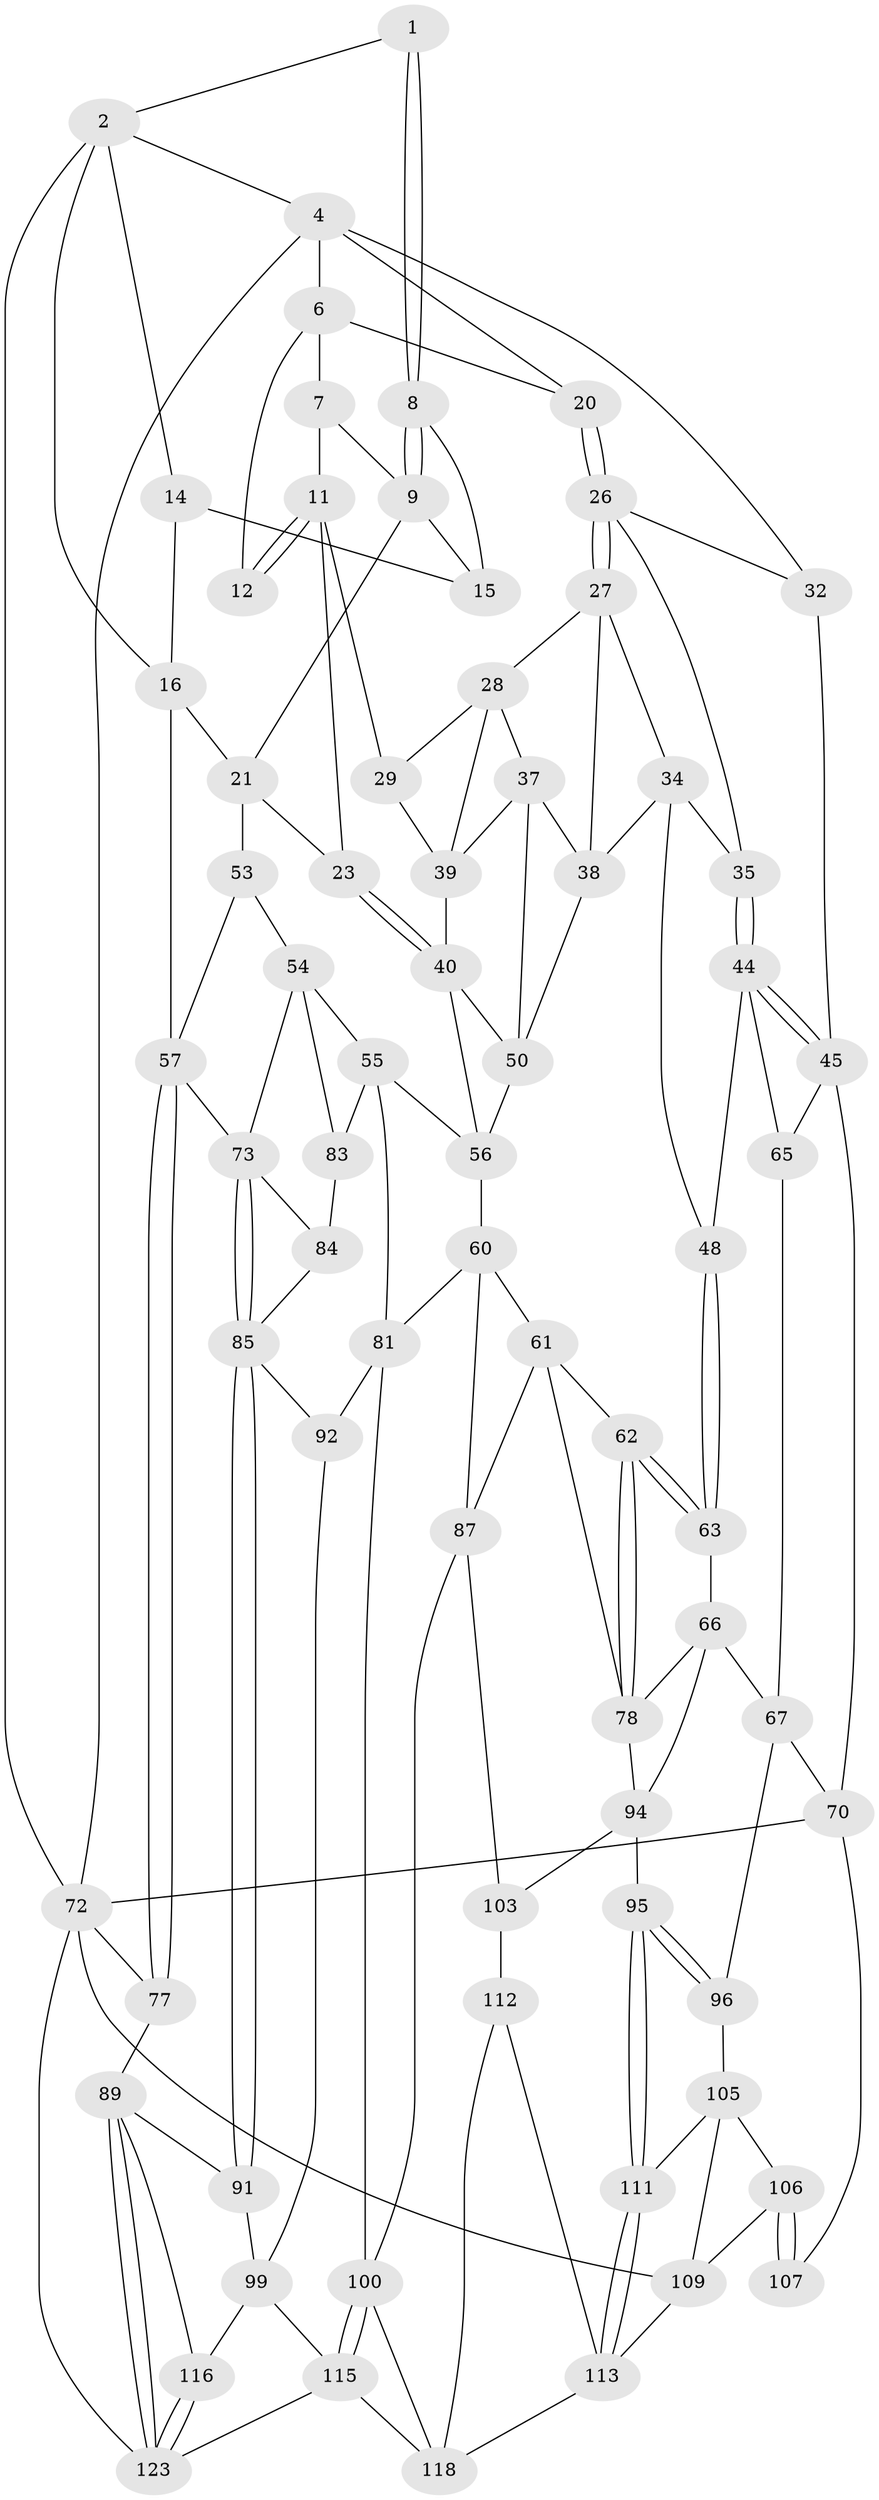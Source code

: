 // original degree distribution, {3: 0.04032258064516129, 4: 0.1935483870967742, 6: 0.22580645161290322, 5: 0.5403225806451613}
// Generated by graph-tools (version 1.1) at 2025/11/02/27/25 16:11:58]
// undirected, 72 vertices, 151 edges
graph export_dot {
graph [start="1"]
  node [color=gray90,style=filled];
  1 [pos="+0.7555149154413316+0"];
  2 [pos="+1+0",super="+3"];
  4 [pos="+0+0",super="+5"];
  6 [pos="+0.5422029627237577+0",super="+13"];
  7 [pos="+0.5605437435194875+0",super="+10"];
  8 [pos="+0.7845234746923353+0.03859893689852647"];
  9 [pos="+0.7391751694426119+0.09306967988443117",super="+19"];
  11 [pos="+0.6496853238334298+0.15001153203422618",super="+24"];
  12 [pos="+0.6373227621435115+0.14658833981360758"];
  14 [pos="+0.8899064629594536+0.03550688939425419",super="+17"];
  15 [pos="+0.8381016575696918+0.05633424525943625",super="+18"];
  16 [pos="+1+0.1378124539235525",super="+25"];
  20 [pos="+0.3946975920255887+0.15079163848271385"];
  21 [pos="+0.8219094013780025+0.3137259712413634",super="+22"];
  23 [pos="+0.7429908710995794+0.320593555222322"];
  26 [pos="+0.3922847129745917+0.1646233795241651",super="+31"];
  27 [pos="+0.3952265771287435+0.1737291640462934",super="+33"];
  28 [pos="+0.42326148993408397+0.19946400926409985",super="+36"];
  29 [pos="+0.5887201858802484+0.18148292414046707",super="+30"];
  32 [pos="+0+0"];
  34 [pos="+0.27436647388652086+0.29786796496589063",super="+43"];
  35 [pos="+0.258356405532734+0.29272753976964455"];
  37 [pos="+0.45284013107854254+0.31558768135397713",super="+47"];
  38 [pos="+0.34604356279910076+0.31770901460564566",super="+42"];
  39 [pos="+0.5628406137503786+0.27844443054945983",super="+41"];
  40 [pos="+0.6134807819063086+0.4135721632987402",super="+51"];
  44 [pos="+0.13759749725705464+0.2925833889820542",super="+49"];
  45 [pos="+0+0.23890213111510628",super="+46"];
  48 [pos="+0.26686210073994354+0.4420304911562979"];
  50 [pos="+0.4262272763406588+0.4248534453728853",super="+52"];
  53 [pos="+0.8015030120329741+0.3798910046342057"];
  54 [pos="+0.7384781780457601+0.5147976439688791",super="+75"];
  55 [pos="+0.6256410477636405+0.5237822023959698",super="+80"];
  56 [pos="+0.6158384768012132+0.5097552177953097",super="+59"];
  57 [pos="+1+0.6366525348134604",super="+58"];
  60 [pos="+0.436805202214029+0.5522193048238099",super="+82"];
  61 [pos="+0.3518818451675278+0.5887150940462139",super="+88"];
  62 [pos="+0.27232443928154226+0.5947178924058909"];
  63 [pos="+0.2635612706080049+0.5314714373898516",super="+64"];
  65 [pos="+0.12831027169913345+0.4426877523495006",super="+68"];
  66 [pos="+0.1260408184161008+0.6022528315917176",super="+79"];
  67 [pos="+0.10232082746890346+0.6029907568659041",super="+69"];
  70 [pos="+0+0.608708199618267",super="+71"];
  72 [pos="+0+1",super="+76"];
  73 [pos="+0.7981076220176352+0.5915667280508623",super="+74"];
  77 [pos="+1+0.7563169083194461"];
  78 [pos="+0.26092054857626207+0.6077554182949422",super="+97"];
  81 [pos="+0.5812273437390658+0.6575212109129583",super="+93"];
  83 [pos="+0.6248618520272649+0.6093993330453612"];
  84 [pos="+0.682191365054018+0.6387480786453409"];
  85 [pos="+0.7785968013071093+0.6765377295103763",super="+86"];
  87 [pos="+0.45883495550189907+0.6979353972389618",super="+102"];
  89 [pos="+1+0.7824328716454179",super="+90"];
  91 [pos="+0.8569093197579513+0.782740610507337"];
  92 [pos="+0.685012529332669+0.7460258719223785"];
  94 [pos="+0.24781215981263827+0.7113366941727963",super="+98"];
  95 [pos="+0.19989366712281237+0.7503892980157378"];
  96 [pos="+0.06102459742592192+0.6621580104318573"];
  99 [pos="+0.7542164800672168+0.790577192009662",super="+114"];
  100 [pos="+0.5692021687965781+0.8471199661721052",super="+101"];
  103 [pos="+0.42440080009596987+0.8499306866128991",super="+104"];
  105 [pos="+0.0726353657422012+0.74284504246866",super="+108"];
  106 [pos="+0.06630373604704339+0.749213739440966",super="+110"];
  107 [pos="+0+0.9717756892173688"];
  109 [pos="+0.12891668982001514+0.8719955490732465",super="+121"];
  111 [pos="+0.15603255832787877+0.8550411236390989"];
  112 [pos="+0.25767509232337565+0.8805986197974967",super="+117"];
  113 [pos="+0.2171884985563958+0.8827662377220352",super="+120"];
  115 [pos="+0.6617947388828522+0.91000924202287",super="+122"];
  116 [pos="+0.8081022960347366+0.9122979340398729"];
  118 [pos="+0.4380088390396046+1",super="+119"];
  123 [pos="+0.8272855337596172+1",super="+124"];
  1 -- 2;
  1 -- 8;
  1 -- 8;
  2 -- 14;
  2 -- 16;
  2 -- 72;
  2 -- 4;
  4 -- 32;
  4 -- 72;
  4 -- 20;
  4 -- 6;
  6 -- 7;
  6 -- 12;
  6 -- 20;
  7 -- 9;
  7 -- 11;
  8 -- 9;
  8 -- 9;
  8 -- 15;
  9 -- 21;
  9 -- 15;
  11 -- 12;
  11 -- 12;
  11 -- 23;
  11 -- 29;
  14 -- 15 [weight=2];
  14 -- 16;
  16 -- 57;
  16 -- 21;
  20 -- 26;
  20 -- 26;
  21 -- 53;
  21 -- 23;
  23 -- 40;
  23 -- 40;
  26 -- 27;
  26 -- 27;
  26 -- 32;
  26 -- 35;
  27 -- 28;
  27 -- 34;
  27 -- 38;
  28 -- 29;
  28 -- 37;
  28 -- 39;
  29 -- 39;
  32 -- 45;
  34 -- 35;
  34 -- 48;
  34 -- 38;
  35 -- 44;
  35 -- 44;
  37 -- 38;
  37 -- 50;
  37 -- 39;
  38 -- 50;
  39 -- 40;
  40 -- 56;
  40 -- 50;
  44 -- 45;
  44 -- 45;
  44 -- 48;
  44 -- 65;
  45 -- 65;
  45 -- 70;
  48 -- 63;
  48 -- 63;
  50 -- 56;
  53 -- 54;
  53 -- 57;
  54 -- 55;
  54 -- 73;
  54 -- 83;
  55 -- 56;
  55 -- 81;
  55 -- 83;
  56 -- 60;
  57 -- 77;
  57 -- 77;
  57 -- 73;
  60 -- 61;
  60 -- 81;
  60 -- 87;
  61 -- 62;
  61 -- 78;
  61 -- 87;
  62 -- 63;
  62 -- 63;
  62 -- 78;
  62 -- 78;
  63 -- 66;
  65 -- 67;
  66 -- 67;
  66 -- 94;
  66 -- 78;
  67 -- 96;
  67 -- 70;
  70 -- 72;
  70 -- 107;
  72 -- 109;
  72 -- 77;
  72 -- 123;
  73 -- 85;
  73 -- 85;
  73 -- 84;
  77 -- 89;
  78 -- 94;
  81 -- 100;
  81 -- 92;
  83 -- 84;
  84 -- 85;
  85 -- 91;
  85 -- 91;
  85 -- 92;
  87 -- 100;
  87 -- 103;
  89 -- 123;
  89 -- 123;
  89 -- 91;
  89 -- 116;
  91 -- 99;
  92 -- 99;
  94 -- 95;
  94 -- 103;
  95 -- 96;
  95 -- 96;
  95 -- 111;
  95 -- 111;
  96 -- 105;
  99 -- 115;
  99 -- 116;
  100 -- 115;
  100 -- 115;
  100 -- 118;
  103 -- 112 [weight=2];
  105 -- 106;
  105 -- 109;
  105 -- 111;
  106 -- 107 [weight=2];
  106 -- 107;
  106 -- 109;
  109 -- 113;
  111 -- 113;
  111 -- 113;
  112 -- 113;
  112 -- 118;
  113 -- 118;
  115 -- 118;
  115 -- 123;
  116 -- 123;
  116 -- 123;
}
